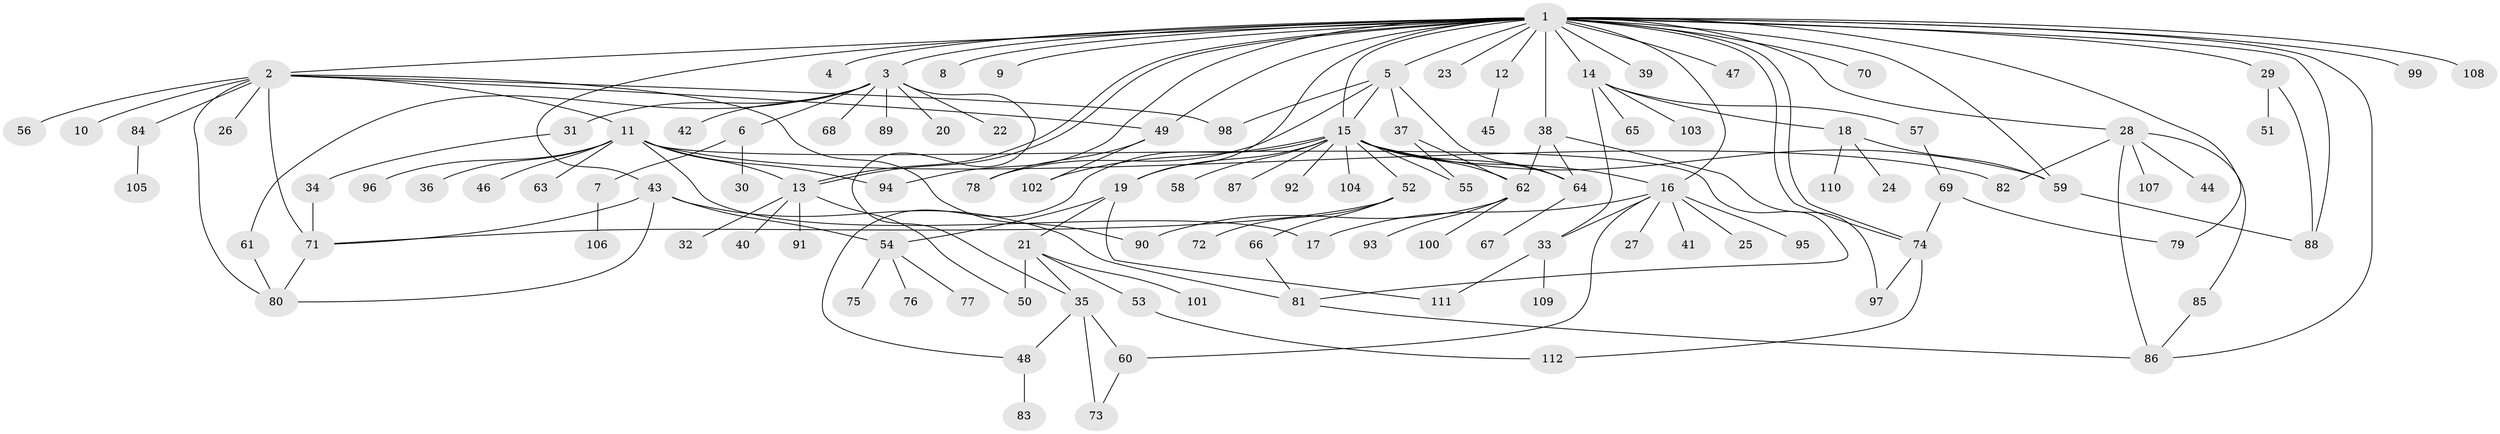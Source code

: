 // coarse degree distribution, {1: 0.8409090909090909, 2: 0.06818181818181818, 21: 0.022727272727272728, 5: 0.022727272727272728, 3: 0.022727272727272728, 20: 0.022727272727272728}
// Generated by graph-tools (version 1.1) at 2025/51/03/04/25 21:51:03]
// undirected, 112 vertices, 157 edges
graph export_dot {
graph [start="1"]
  node [color=gray90,style=filled];
  1;
  2;
  3;
  4;
  5;
  6;
  7;
  8;
  9;
  10;
  11;
  12;
  13;
  14;
  15;
  16;
  17;
  18;
  19;
  20;
  21;
  22;
  23;
  24;
  25;
  26;
  27;
  28;
  29;
  30;
  31;
  32;
  33;
  34;
  35;
  36;
  37;
  38;
  39;
  40;
  41;
  42;
  43;
  44;
  45;
  46;
  47;
  48;
  49;
  50;
  51;
  52;
  53;
  54;
  55;
  56;
  57;
  58;
  59;
  60;
  61;
  62;
  63;
  64;
  65;
  66;
  67;
  68;
  69;
  70;
  71;
  72;
  73;
  74;
  75;
  76;
  77;
  78;
  79;
  80;
  81;
  82;
  83;
  84;
  85;
  86;
  87;
  88;
  89;
  90;
  91;
  92;
  93;
  94;
  95;
  96;
  97;
  98;
  99;
  100;
  101;
  102;
  103;
  104;
  105;
  106;
  107;
  108;
  109;
  110;
  111;
  112;
  1 -- 2;
  1 -- 3;
  1 -- 4;
  1 -- 5;
  1 -- 8;
  1 -- 9;
  1 -- 12;
  1 -- 13;
  1 -- 13;
  1 -- 14;
  1 -- 15;
  1 -- 16;
  1 -- 19;
  1 -- 23;
  1 -- 28;
  1 -- 29;
  1 -- 38;
  1 -- 39;
  1 -- 43;
  1 -- 47;
  1 -- 49;
  1 -- 59;
  1 -- 70;
  1 -- 74;
  1 -- 74;
  1 -- 79;
  1 -- 86;
  1 -- 88;
  1 -- 94;
  1 -- 99;
  1 -- 108;
  2 -- 10;
  2 -- 11;
  2 -- 26;
  2 -- 49;
  2 -- 56;
  2 -- 71;
  2 -- 80;
  2 -- 84;
  2 -- 90;
  2 -- 98;
  3 -- 6;
  3 -- 20;
  3 -- 22;
  3 -- 31;
  3 -- 35;
  3 -- 42;
  3 -- 61;
  3 -- 68;
  3 -- 89;
  5 -- 15;
  5 -- 37;
  5 -- 64;
  5 -- 78;
  5 -- 98;
  6 -- 7;
  6 -- 30;
  7 -- 106;
  11 -- 13;
  11 -- 17;
  11 -- 36;
  11 -- 46;
  11 -- 63;
  11 -- 81;
  11 -- 82;
  11 -- 94;
  11 -- 96;
  12 -- 45;
  13 -- 32;
  13 -- 40;
  13 -- 50;
  13 -- 91;
  14 -- 18;
  14 -- 33;
  14 -- 57;
  14 -- 65;
  14 -- 103;
  15 -- 16;
  15 -- 19;
  15 -- 48;
  15 -- 52;
  15 -- 55;
  15 -- 58;
  15 -- 59;
  15 -- 62;
  15 -- 64;
  15 -- 87;
  15 -- 92;
  15 -- 102;
  15 -- 104;
  16 -- 17;
  16 -- 25;
  16 -- 27;
  16 -- 33;
  16 -- 41;
  16 -- 60;
  16 -- 95;
  18 -- 24;
  18 -- 59;
  18 -- 110;
  19 -- 21;
  19 -- 54;
  19 -- 111;
  21 -- 35;
  21 -- 50;
  21 -- 53;
  21 -- 101;
  28 -- 44;
  28 -- 82;
  28 -- 85;
  28 -- 86;
  28 -- 107;
  29 -- 51;
  29 -- 88;
  31 -- 34;
  33 -- 109;
  33 -- 111;
  34 -- 71;
  35 -- 48;
  35 -- 60;
  35 -- 73;
  37 -- 55;
  37 -- 62;
  38 -- 62;
  38 -- 64;
  38 -- 97;
  43 -- 54;
  43 -- 71;
  43 -- 80;
  43 -- 81;
  48 -- 83;
  49 -- 78;
  49 -- 102;
  52 -- 66;
  52 -- 71;
  52 -- 72;
  53 -- 112;
  54 -- 75;
  54 -- 76;
  54 -- 77;
  57 -- 69;
  59 -- 88;
  60 -- 73;
  61 -- 80;
  62 -- 90;
  62 -- 93;
  62 -- 100;
  64 -- 67;
  66 -- 81;
  69 -- 74;
  69 -- 79;
  71 -- 80;
  74 -- 97;
  74 -- 112;
  81 -- 86;
  84 -- 105;
  85 -- 86;
}
